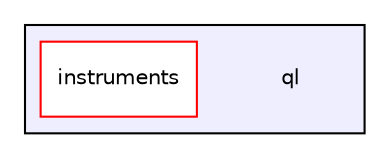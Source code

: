 digraph "C:/quantlib/QuantLib/ql" {
  compound=true
  node [ fontsize="10", fontname="Helvetica"];
  edge [ labelfontsize="10", labelfontname="Helvetica"];
  subgraph clusterdir_958d2abebb9d0797c141a9841f9d5d39 {
    graph [ bgcolor="#eeeeff", pencolor="black", label="" URL="dir_958d2abebb9d0797c141a9841f9d5d39.html"];
    dir_958d2abebb9d0797c141a9841f9d5d39 [shape=plaintext label="ql"];
    dir_525e98820fff7af514b8df9283f9035f [shape=box label="instruments" color="red" fillcolor="white" style="filled" URL="dir_525e98820fff7af514b8df9283f9035f.html"];
  }
}
